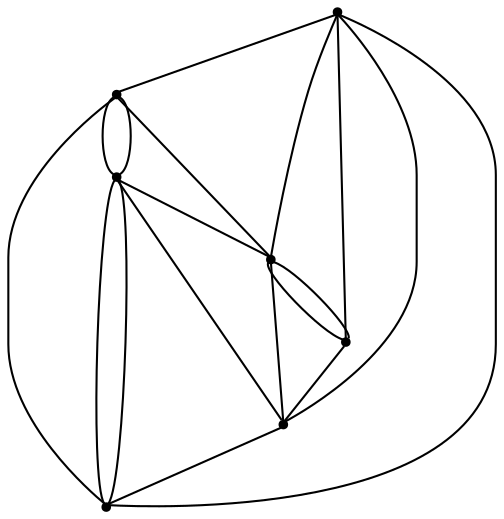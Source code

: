graph {
  node [shape=point,comment="{\"directed\":false,\"doi\":\"10.4230/LIPIcs.GD.2024.12\",\"figure\":\"1 (4)\"}"]

  v0 [pos="2062.72222746135,583.0832565944343"]
  v1 [pos="2021.044081594057,583.0832565944343"]
  v2 [pos="1979.3659357267638,583.0832565944343"]
  v3 [pos="1937.687789859471,583.0832565944343"]
  v4 [pos="1896.0096439921776,583.0832565944343"]
  v5 [pos="1812.6533522575921,583.0832565944343"]
  v6 [pos="1729.2970605230062,583.0832565944343"]

  v0 -- v1 [id="-1",pos="2062.72222746135,583.0832565944343 2062.7222592592516,591.416886733675 2058.554444672522,595.5837018032953 2054.386630085793,597.6671093381055 2050.2188154990636,599.7505168729157 2046.0510009123345,599.7505168729157 2041.883186325605,599.7505168729157 2037.7153717388758,599.7505168729157 2033.5475571521465,599.7505168729157 2029.3797425654172,597.6671093381055 2025.211927978688,595.5837018032953 2021.0441133919587,591.416886733675 2021.044081594057,583.0832565944343"]
  v3 -- v2 [id="-3",pos="1937.687789859471,583.0832565944343 1979.3659357267638,583.0832565944343 1979.3659357267638,583.0832565944343 1979.3659357267638,583.0832565944343"]
  v2 -- v1 [id="-4",pos="1979.3659357267638,583.0832565944343 2021.044081594057,583.0832565944343 2021.044081594057,583.0832565944343 2021.044081594057,583.0832565944343"]
  v1 -- v0 [id="-5",pos="2021.044081594057,583.0832565944343 2062.72222746135,583.0832565944343 2062.72222746135,583.0832565944343 2062.72222746135,583.0832565944343"]
  v6 -- v2 [id="-7",pos="1729.2970605230062,583.0832565944343 1729.297092320908,633.0850374298784 1762.6396090147423,641.4186675691191 1789.0344113535505,645.5854826387394 1815.4332838237908,649.7522977083598 1834.8803718075726,649.7522977083598 1854.3315299227868,649.7522977083598 1873.782688038001,649.7522977083598 1893.2297760217828,649.7522977083598 1919.6286484920233,645.5854826387394 1946.0234508308313,641.4186675691191 1979.3659675246656,633.0850374298784 1979.3659357267638,583.0832565944343"]
  v6 -- v4 [id="-8",pos="1729.2970605230062,583.0832565944343 1729.297092320908,608.0841470121563 1745.968350667825,620.5845922210174 1762.6396090147423,626.8348148254479 1779.3108673616596,633.0850374298784 1795.9821257085766,633.0850374298784 1812.653384055494,633.0850374298784 1829.324642402411,633.0850374298784 1845.9959007493283,633.0850374298784 1862.6671590962453,628.918222360258 1879.3384174431626,624.7514072906378 1896.0096757900797,616.417777151397 1896.0096439921776,583.0832565944343"]
  v0 -- v2 [id="-9",pos="2062.72222746135,583.0832565944343 2062.7222592592516,599.7505168729157 2054.386630085793,608.0841470121563 2046.0510009123345,612.2509620817767 2037.7153717388758,616.417777151397 2029.3797425654172,616.417777151397 2021.0441133919587,616.417777151397 2012.7084842185,616.417777151397 2004.3728550450414,616.417777151397 1996.037225871583,612.2509620817767 1987.7015966981244,608.0841470121563 1979.3659675246656,599.7505168729157 1979.3659357267638,583.0832565944343"]
  v5 -- v0 [id="-10",pos="1812.6533522575921,583.0832565944343 1812.653384055494,549.7487360374715 1829.324642402411,524.7478456197496 1852.9436151043544,512.2474004108885 1876.5585176748657,499.7469552020275 1907.1252047318353,499.7469552020275 1937.6878216573728,499.7469552020275 1968.2504385829102,499.7469552020275 1998.8171256398798,499.7469552020275 2022.4320282103909,512.2474004108885 2046.0510009123345,524.7478456197496 2062.7222592592516,549.7487360374715 2062.72222746135,583.0832565944343"]
  v6 -- v5 [id="-11",pos="1729.2970605230062,583.0832565944343 1812.6533522575921,583.0832565944343 1812.6533522575921,583.0832565944343 1812.6533522575921,583.0832565944343"]
  v6 -- v3 [id="-12",pos="1729.2970605230062,583.0832565944343 1729.297092320908,624.7514072906378 1762.6396090147423,633.0850374298784 1785.5625892417534,637.2518524994988 1808.4855694687647,641.4186675691191 1820.9890132289524,641.4186675691191 1833.4924569891402,641.4186675691191 1845.9959007493283,641.4186675691191 1858.499344509516,641.4186675691191 1881.4223247365271,637.2518524994988 1904.3453049635384,633.0850374298784 1937.6878216573728,624.7514072906378 1937.687789859471,583.0832565944343"]
  v5 -- v4 [id="-13",pos="1812.6533522575921,583.0832565944343 1896.0096439921776,583.0832565944343 1896.0096439921776,583.0832565944343 1896.0096439921776,583.0832565944343"]
  v4 -- v5 [id="-14",pos="1896.0096439921776,583.0832565944343 1896.0096757900797,599.7505168729157 1887.6740466166211,608.0841470121563 1879.3384174431626,612.2509620817767 1871.002788269704,616.417777151397 1862.6671590962453,616.417777151397 1854.3315299227868,616.417777151397 1845.9959007493283,616.417777151397 1837.6602715758697,616.417777151397 1829.324642402411,612.2509620817767 1820.9890132289524,608.0841470121563 1812.653384055494,599.7505168729157 1812.6533522575921,583.0832565944343"]
  v3 -- v5 [id="-15",pos="1937.687789859471,583.0832565944343 1937.6878216573728,545.5819209678513 1921.0165633104555,539.3316983634207 1907.8171270753353,536.2065870612055 1894.6217609716475,533.0814757589902 1884.8941468483242,533.0814757589902 1875.1706028564333,533.0814757589902 1865.4470588645424,533.0814757589902 1855.7194447412191,533.0814757589902 1842.5240786375311,536.2065870612055 1829.324642402411,539.3316983634207 1812.653384055494,545.5819209678513 1812.6533522575921,583.0832565944343"]
  v6 -- v0 [id="-16",pos="1729.2970605230062,583.0832565944343 1729.297092320908,633.0850374298784 1762.6396090147423,649.7522977083598 1795.9821257085766,658.0859278476005 1829.324642402411,666.4195579868411 1862.6671590962453,666.4195579868411 1896.0096757900797,666.4195579868411 1929.3521924839142,666.4195579868411 1962.6947091777486,666.4195579868411 1996.037225871583,658.0859278476005 2029.3797425654172,649.7522977083598 2062.7222592592516,633.0850374298784 2062.72222746135,583.0832565944343"]
  v3 -- v1 [id="-17",pos="1937.687789859471,583.0832565944343 1937.6878216573728,545.5819209678513 1950.1912654175605,539.3316983634207 1959.2228870659515,536.2065870612055 1968.2504385829102,533.0814757589902 1973.810238119504,533.0814757589902 1979.3659675246656,533.0814757589902 1984.9216969298272,533.0814757589902 1990.4814964664213,533.0814757589902 1999.5090479833798,536.2065870612055 2008.5406696317707,539.3316983634207 2021.0441133919587,545.5819209678513 2021.044081594057,583.0832565944343"]
  v1 -- v5 [id="-18",pos="2021.044081594057,583.0832565944343 2021.0441133919587,541.4151058982309 2004.3728550450414,530.99806822418 1984.2297745863273,525.7895493871546 1964.082623996181,520.5810305501292 1940.4677214256697,520.5810305501292 1918.2366635421586,520.5810305501292 1896.0096757900797,520.5810305501292 1875.1706028564333,520.5810305501292 1854.3315299227868,525.7895493871546 1833.4924569891402,530.99806822418 1812.653384055494,541.4151058982309 1812.6533522575921,583.0832565944343"]
  v4 -- v3 [id="-19",pos="1896.0096439921776,583.0832565944343 1937.687789859471,583.0832565944343 1937.687789859471,583.0832565944343 1937.687789859471,583.0832565944343"]
  v2 -- v1 [id="-20",pos="1979.3659357267638,583.0832565944343 1979.3659675246656,591.416886733675 1983.5337821113949,595.5837018032953 1987.7015966981244,597.6671093381055 1991.8694112848536,599.7505168729157 1996.037225871583,599.7505168729157 2000.2050404583122,599.7505168729157 2004.3728550450414,599.7505168729157 2008.5406696317707,599.7505168729157 2012.7084842185,597.6671093381055 2016.8762988052295,595.5837018032953 2021.0441133919587,591.416886733675 2021.044081594057,583.0832565944343"]
}